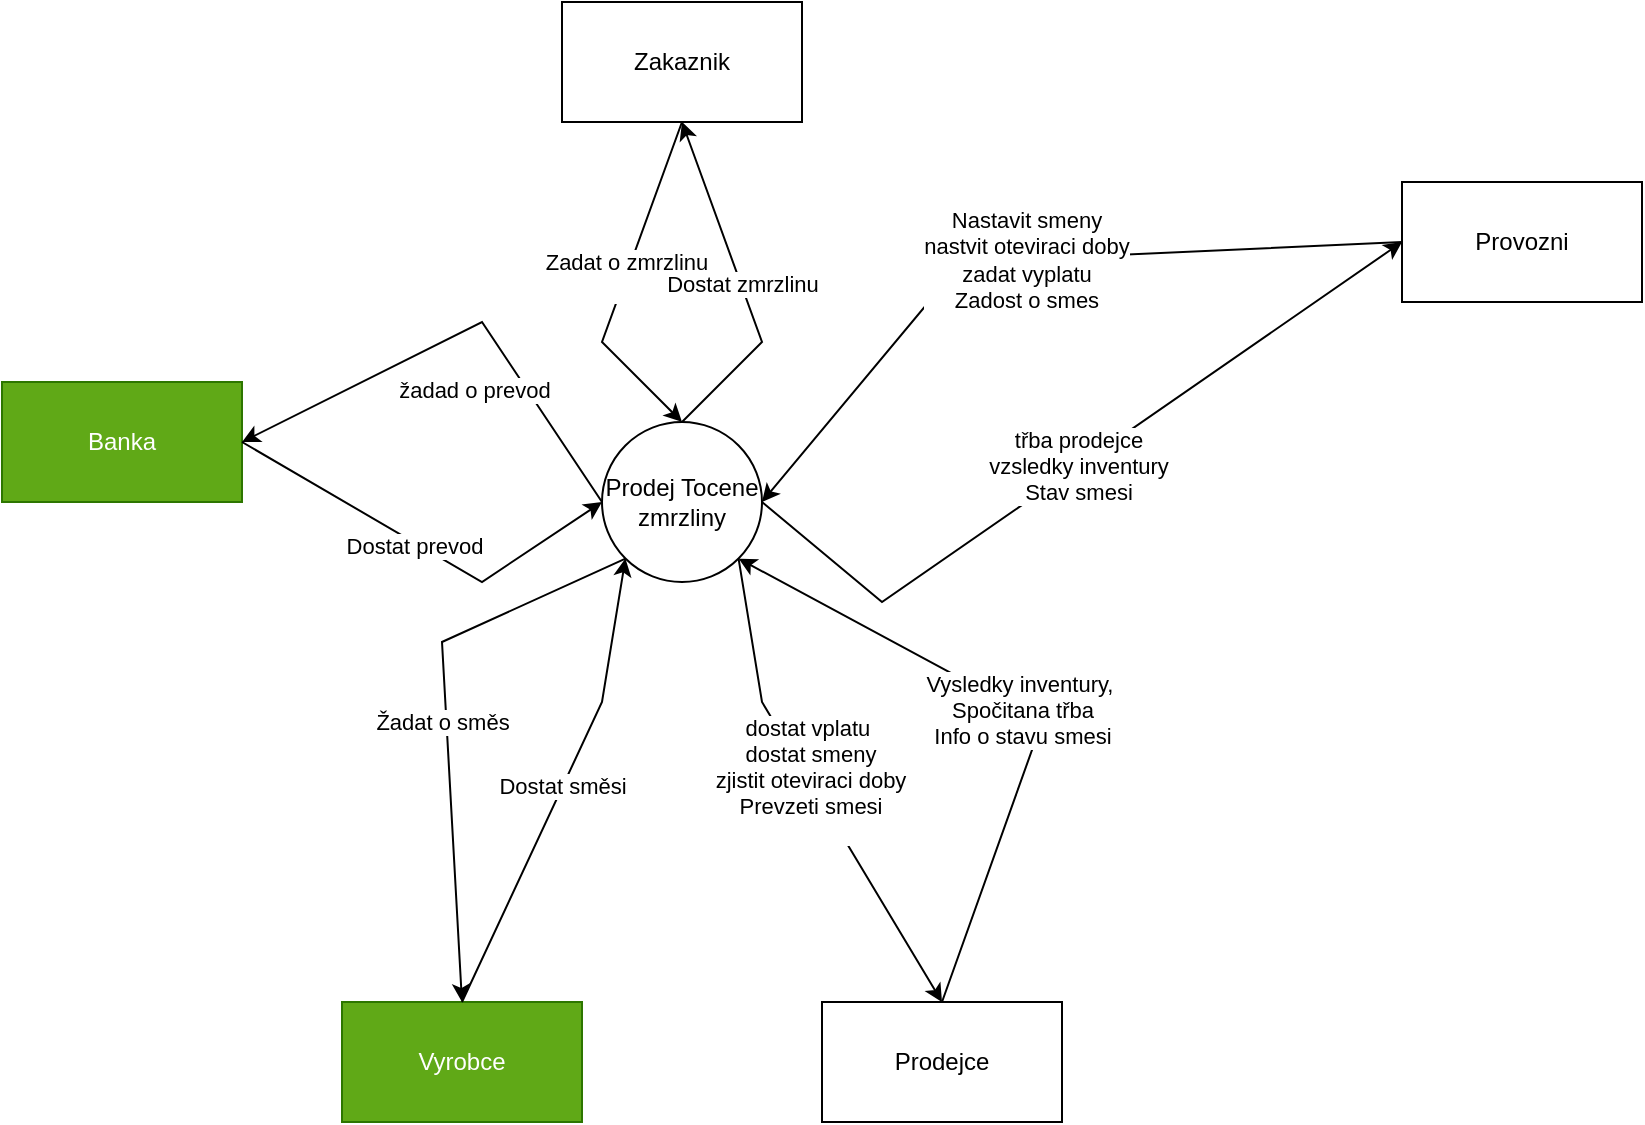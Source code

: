 <mxfile version="28.2.7">
  <diagram name="Сторінка-1" id="iZRUU9PK894lXB4rwVNZ">
    <mxGraphModel dx="632" dy="346" grid="1" gridSize="10" guides="1" tooltips="1" connect="1" arrows="1" fold="1" page="1" pageScale="1" pageWidth="827" pageHeight="1169" math="0" shadow="0">
      <root>
        <mxCell id="0" />
        <mxCell id="1" parent="0" />
        <mxCell id="bLrldgsTdVxo5FEm06gE-1" value="Prodej Tocene zmrzliny" style="ellipse;whiteSpace=wrap;html=1;aspect=fixed;" parent="1" vertex="1">
          <mxGeometry x="360" y="240" width="80" height="80" as="geometry" />
        </mxCell>
        <mxCell id="bLrldgsTdVxo5FEm06gE-2" value="Zakaznik" style="rounded=0;whiteSpace=wrap;html=1;" parent="1" vertex="1">
          <mxGeometry x="340" y="30" width="120" height="60" as="geometry" />
        </mxCell>
        <mxCell id="bLrldgsTdVxo5FEm06gE-3" value="Prodejce" style="rounded=0;whiteSpace=wrap;html=1;" parent="1" vertex="1">
          <mxGeometry x="470" y="530" width="120" height="60" as="geometry" />
        </mxCell>
        <mxCell id="bLrldgsTdVxo5FEm06gE-4" value="Provozni" style="rounded=0;whiteSpace=wrap;html=1;" parent="1" vertex="1">
          <mxGeometry x="760" y="120" width="120" height="60" as="geometry" />
        </mxCell>
        <mxCell id="bLrldgsTdVxo5FEm06gE-5" value="Vyrobce" style="rounded=0;whiteSpace=wrap;html=1;fillColor=#60a917;fontColor=#ffffff;strokeColor=#2D7600;" parent="1" vertex="1">
          <mxGeometry x="230" y="530" width="120" height="60" as="geometry" />
        </mxCell>
        <mxCell id="bLrldgsTdVxo5FEm06gE-6" value="Banka" style="rounded=0;whiteSpace=wrap;html=1;fillColor=#60a917;fontColor=#ffffff;strokeColor=#2D7600;" parent="1" vertex="1">
          <mxGeometry x="60" y="220" width="120" height="60" as="geometry" />
        </mxCell>
        <mxCell id="bLrldgsTdVxo5FEm06gE-8" value="&lt;div&gt;Zadat o zmrzlinu&lt;/div&gt;&lt;div&gt;&lt;br&gt;&lt;/div&gt;" style="endArrow=classic;html=1;rounded=0;entryX=0.5;entryY=0;entryDx=0;entryDy=0;exitX=0.5;exitY=1;exitDx=0;exitDy=0;" parent="1" source="bLrldgsTdVxo5FEm06gE-2" target="bLrldgsTdVxo5FEm06gE-1" edge="1">
          <mxGeometry x="-0.062" width="50" height="50" relative="1" as="geometry">
            <mxPoint x="560" y="370" as="sourcePoint" />
            <mxPoint x="440" y="300" as="targetPoint" />
            <Array as="points">
              <mxPoint x="360" y="200" />
            </Array>
            <mxPoint as="offset" />
          </mxGeometry>
        </mxCell>
        <mxCell id="bLrldgsTdVxo5FEm06gE-9" value="Dostat zmrzlinu" style="endArrow=classic;html=1;rounded=0;entryX=0.5;entryY=1;entryDx=0;entryDy=0;exitX=0.5;exitY=0;exitDx=0;exitDy=0;" parent="1" source="bLrldgsTdVxo5FEm06gE-1" target="bLrldgsTdVxo5FEm06gE-2" edge="1">
          <mxGeometry width="50" height="50" relative="1" as="geometry">
            <mxPoint x="400" y="250" as="sourcePoint" />
            <mxPoint x="440" y="300" as="targetPoint" />
            <Array as="points">
              <mxPoint x="440" y="200" />
            </Array>
          </mxGeometry>
        </mxCell>
        <mxCell id="bLrldgsTdVxo5FEm06gE-10" value="&lt;div&gt;Nastavit smeny&lt;/div&gt;&lt;div&gt;nastvit oteviraci doby&lt;/div&gt;&lt;div&gt;zadat vyplatu&lt;/div&gt;&lt;div&gt;Zadost o smes&lt;/div&gt;" style="endArrow=classic;html=1;rounded=0;entryX=1;entryY=0.5;entryDx=0;entryDy=0;exitX=0;exitY=0.5;exitDx=0;exitDy=0;" parent="1" source="bLrldgsTdVxo5FEm06gE-4" target="bLrldgsTdVxo5FEm06gE-1" edge="1">
          <mxGeometry width="50" height="50" relative="1" as="geometry">
            <mxPoint x="520" y="290" as="sourcePoint" />
            <mxPoint x="520" y="390" as="targetPoint" />
            <Array as="points">
              <mxPoint x="540" y="160" />
            </Array>
          </mxGeometry>
        </mxCell>
        <mxCell id="bLrldgsTdVxo5FEm06gE-11" value="&lt;div&gt;třba prodejce&lt;/div&gt;&lt;div&gt;vzsledky inventury&lt;/div&gt;&lt;div&gt;Stav smesi&lt;/div&gt;" style="endArrow=classic;html=1;rounded=0;entryX=0;entryY=0.5;entryDx=0;entryDy=0;exitX=1;exitY=0.5;exitDx=0;exitDy=0;" parent="1" source="bLrldgsTdVxo5FEm06gE-1" target="bLrldgsTdVxo5FEm06gE-4" edge="1">
          <mxGeometry width="50" height="50" relative="1" as="geometry">
            <mxPoint x="560" y="340" as="sourcePoint" />
            <mxPoint x="560" y="440" as="targetPoint" />
            <Array as="points">
              <mxPoint x="500" y="330" />
            </Array>
          </mxGeometry>
        </mxCell>
        <mxCell id="bLrldgsTdVxo5FEm06gE-12" value="" style="endArrow=classic;html=1;rounded=0;entryX=0.5;entryY=0;entryDx=0;entryDy=0;exitX=1;exitY=1;exitDx=0;exitDy=0;" parent="1" source="bLrldgsTdVxo5FEm06gE-1" target="bLrldgsTdVxo5FEm06gE-3" edge="1">
          <mxGeometry x="0.307" y="-7" width="50" height="50" relative="1" as="geometry">
            <mxPoint x="480" y="350" as="sourcePoint" />
            <mxPoint x="480" y="450" as="targetPoint" />
            <Array as="points">
              <mxPoint x="440" y="380" />
            </Array>
            <mxPoint as="offset" />
          </mxGeometry>
        </mxCell>
        <mxCell id="wtUhYO0bkuCC4kUER6YQ-3" value="&lt;div&gt;dostat vplatu&amp;nbsp;&lt;/div&gt;&lt;div&gt;dostat smeny&lt;/div&gt;&lt;div&gt;zjistit oteviraci doby&lt;/div&gt;&lt;div&gt;Prevzeti smesi&lt;/div&gt;&amp;nbsp;" style="edgeLabel;html=1;align=center;verticalAlign=middle;resizable=0;points=[];" vertex="1" connectable="0" parent="bLrldgsTdVxo5FEm06gE-12">
          <mxGeometry x="-0.047" relative="1" as="geometry">
            <mxPoint as="offset" />
          </mxGeometry>
        </mxCell>
        <mxCell id="bLrldgsTdVxo5FEm06gE-13" value="&lt;div&gt;Vysledky inventury,&amp;nbsp;&lt;/div&gt;&lt;div&gt;Spočitana třba&lt;/div&gt;&lt;div&gt;Info o stavu smesi&lt;/div&gt;" style="endArrow=classic;html=1;rounded=0;entryX=1;entryY=1;entryDx=0;entryDy=0;exitX=0.5;exitY=0;exitDx=0;exitDy=0;" parent="1" source="bLrldgsTdVxo5FEm06gE-3" target="bLrldgsTdVxo5FEm06gE-1" edge="1">
          <mxGeometry width="50" height="50" relative="1" as="geometry">
            <mxPoint x="500" y="410" as="sourcePoint" />
            <mxPoint x="500" y="440" as="targetPoint" />
            <Array as="points">
              <mxPoint x="580" y="390" />
            </Array>
          </mxGeometry>
        </mxCell>
        <mxCell id="bLrldgsTdVxo5FEm06gE-14" value="Žadat o směs" style="endArrow=classic;html=1;rounded=0;entryX=0.5;entryY=0;entryDx=0;entryDy=0;exitX=0;exitY=1;exitDx=0;exitDy=0;" parent="1" source="bLrldgsTdVxo5FEm06gE-1" target="bLrldgsTdVxo5FEm06gE-5" edge="1">
          <mxGeometry x="0.001" y="-2" width="50" height="50" relative="1" as="geometry">
            <mxPoint x="320" y="300" as="sourcePoint" />
            <mxPoint x="320" y="400" as="targetPoint" />
            <Array as="points">
              <mxPoint x="280" y="350" />
            </Array>
            <mxPoint as="offset" />
          </mxGeometry>
        </mxCell>
        <mxCell id="bLrldgsTdVxo5FEm06gE-15" value="Dostat směsi" style="endArrow=classic;html=1;rounded=0;entryX=0;entryY=1;entryDx=0;entryDy=0;exitX=0.5;exitY=0;exitDx=0;exitDy=0;" parent="1" source="bLrldgsTdVxo5FEm06gE-5" target="bLrldgsTdVxo5FEm06gE-1" edge="1">
          <mxGeometry width="50" height="50" relative="1" as="geometry">
            <mxPoint x="400" y="350" as="sourcePoint" />
            <mxPoint x="400" y="450" as="targetPoint" />
            <Array as="points">
              <mxPoint x="360" y="380" />
            </Array>
          </mxGeometry>
        </mxCell>
        <mxCell id="bLrldgsTdVxo5FEm06gE-16" value="žadad o prevod" style="endArrow=classic;html=1;rounded=0;entryX=1;entryY=0.5;entryDx=0;entryDy=0;exitX=0;exitY=0.5;exitDx=0;exitDy=0;" parent="1" source="bLrldgsTdVxo5FEm06gE-1" target="bLrldgsTdVxo5FEm06gE-6" edge="1">
          <mxGeometry x="-0.323" y="22" width="50" height="50" relative="1" as="geometry">
            <mxPoint x="330" y="220" as="sourcePoint" />
            <mxPoint x="330" y="320" as="targetPoint" />
            <Array as="points">
              <mxPoint x="300" y="190" />
            </Array>
            <mxPoint as="offset" />
          </mxGeometry>
        </mxCell>
        <mxCell id="bLrldgsTdVxo5FEm06gE-17" value="7" style="endArrow=classic;html=1;rounded=0;entryX=0;entryY=0.5;entryDx=0;entryDy=0;exitX=1;exitY=0.5;exitDx=0;exitDy=0;" parent="1" source="bLrldgsTdVxo5FEm06gE-6" target="bLrldgsTdVxo5FEm06gE-1" edge="1">
          <mxGeometry width="50" height="50" relative="1" as="geometry">
            <mxPoint x="400" y="340" as="sourcePoint" />
            <mxPoint x="280" y="340" as="targetPoint" />
            <Array as="points">
              <mxPoint x="300" y="320" />
            </Array>
          </mxGeometry>
        </mxCell>
        <mxCell id="wtUhYO0bkuCC4kUER6YQ-2" value="Dostat prevod" style="edgeLabel;html=1;align=center;verticalAlign=middle;resizable=0;points=[];" vertex="1" connectable="0" parent="bLrldgsTdVxo5FEm06gE-17">
          <mxGeometry x="-0.044" y="-2" relative="1" as="geometry">
            <mxPoint y="-1" as="offset" />
          </mxGeometry>
        </mxCell>
      </root>
    </mxGraphModel>
  </diagram>
</mxfile>
